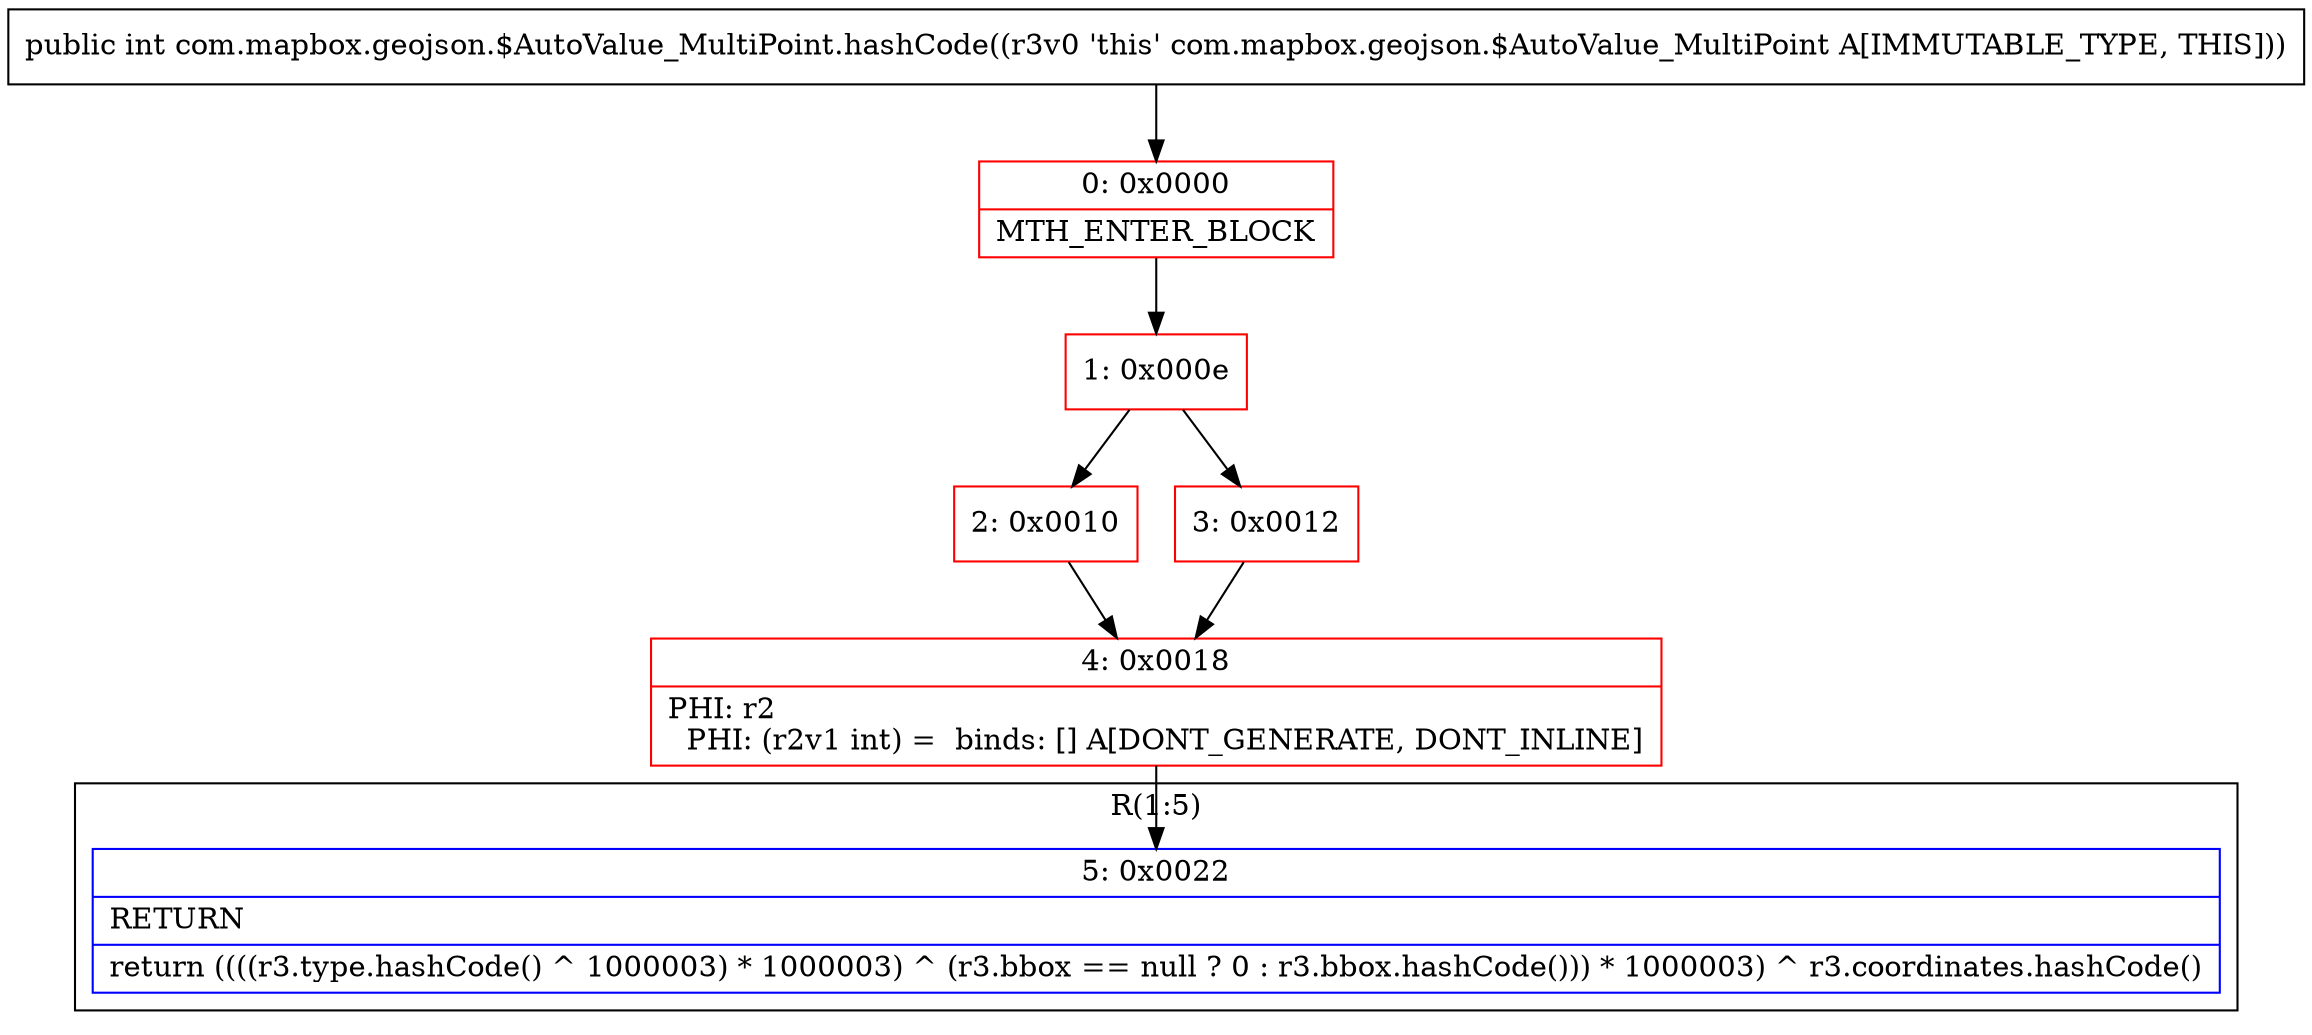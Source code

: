 digraph "CFG forcom.mapbox.geojson.$AutoValue_MultiPoint.hashCode()I" {
subgraph cluster_Region_1382693263 {
label = "R(1:5)";
node [shape=record,color=blue];
Node_5 [shape=record,label="{5\:\ 0x0022|RETURN\l|return ((((r3.type.hashCode() ^ 1000003) * 1000003) ^ (r3.bbox == null ? 0 : r3.bbox.hashCode())) * 1000003) ^ r3.coordinates.hashCode()\l}"];
}
Node_0 [shape=record,color=red,label="{0\:\ 0x0000|MTH_ENTER_BLOCK\l}"];
Node_1 [shape=record,color=red,label="{1\:\ 0x000e}"];
Node_2 [shape=record,color=red,label="{2\:\ 0x0010}"];
Node_3 [shape=record,color=red,label="{3\:\ 0x0012}"];
Node_4 [shape=record,color=red,label="{4\:\ 0x0018|PHI: r2 \l  PHI: (r2v1 int) =  binds: [] A[DONT_GENERATE, DONT_INLINE]\l}"];
MethodNode[shape=record,label="{public int com.mapbox.geojson.$AutoValue_MultiPoint.hashCode((r3v0 'this' com.mapbox.geojson.$AutoValue_MultiPoint A[IMMUTABLE_TYPE, THIS])) }"];
MethodNode -> Node_0;
Node_0 -> Node_1;
Node_1 -> Node_2;
Node_1 -> Node_3;
Node_2 -> Node_4;
Node_3 -> Node_4;
Node_4 -> Node_5;
}

